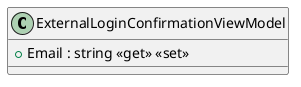 @startuml
class ExternalLoginConfirmationViewModel {
    + Email : string <<get>> <<set>>
}
@enduml
